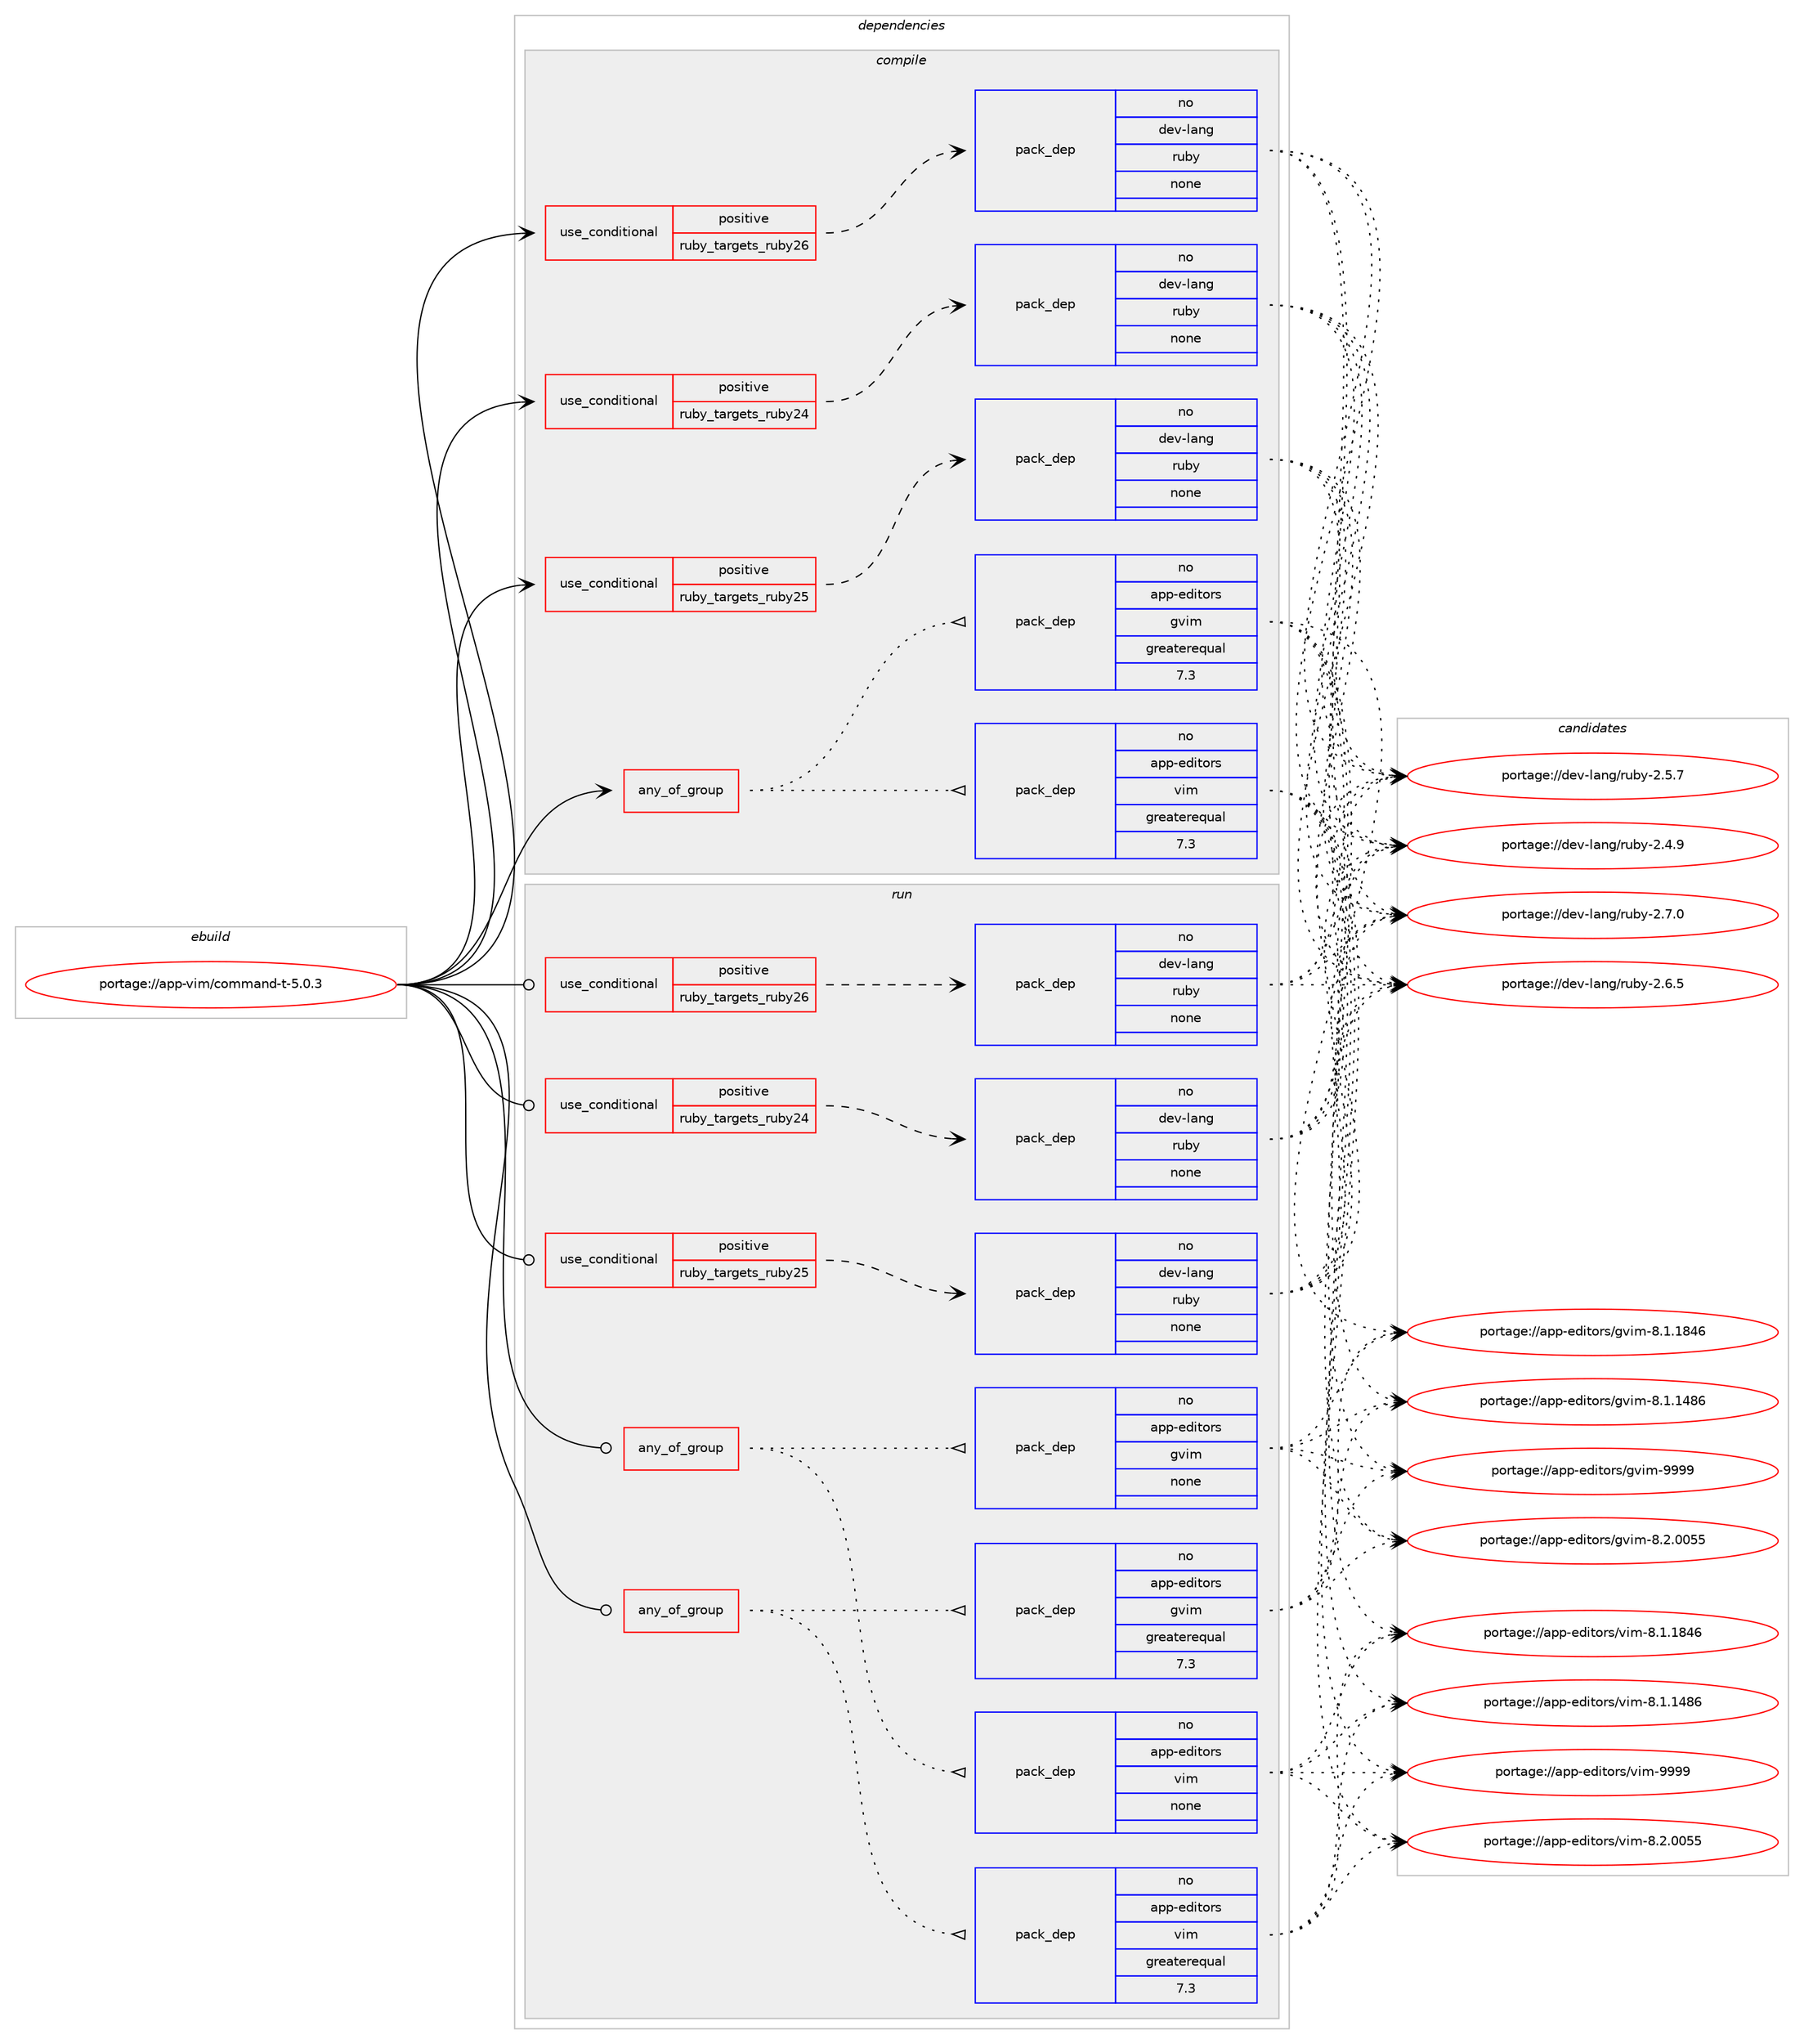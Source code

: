 digraph prolog {

# *************
# Graph options
# *************

newrank=true;
concentrate=true;
compound=true;
graph [rankdir=LR,fontname=Helvetica,fontsize=10,ranksep=1.5];#, ranksep=2.5, nodesep=0.2];
edge  [arrowhead=vee];
node  [fontname=Helvetica,fontsize=10];

# **********
# The ebuild
# **********

subgraph cluster_leftcol {
color=gray;
rank=same;
label=<<i>ebuild</i>>;
id [label="portage://app-vim/command-t-5.0.3", color=red, width=4, href="../app-vim/command-t-5.0.3.svg"];
}

# ****************
# The dependencies
# ****************

subgraph cluster_midcol {
color=gray;
label=<<i>dependencies</i>>;
subgraph cluster_compile {
fillcolor="#eeeeee";
style=filled;
label=<<i>compile</i>>;
subgraph any7529 {
dependency590316 [label=<<TABLE BORDER="0" CELLBORDER="1" CELLSPACING="0" CELLPADDING="4"><TR><TD CELLPADDING="10">any_of_group</TD></TR></TABLE>>, shape=none, color=red];subgraph pack443345 {
dependency590317 [label=<<TABLE BORDER="0" CELLBORDER="1" CELLSPACING="0" CELLPADDING="4" WIDTH="220"><TR><TD ROWSPAN="6" CELLPADDING="30">pack_dep</TD></TR><TR><TD WIDTH="110">no</TD></TR><TR><TD>app-editors</TD></TR><TR><TD>vim</TD></TR><TR><TD>greaterequal</TD></TR><TR><TD>7.3</TD></TR></TABLE>>, shape=none, color=blue];
}
dependency590316:e -> dependency590317:w [weight=20,style="dotted",arrowhead="oinv"];
subgraph pack443346 {
dependency590318 [label=<<TABLE BORDER="0" CELLBORDER="1" CELLSPACING="0" CELLPADDING="4" WIDTH="220"><TR><TD ROWSPAN="6" CELLPADDING="30">pack_dep</TD></TR><TR><TD WIDTH="110">no</TD></TR><TR><TD>app-editors</TD></TR><TR><TD>gvim</TD></TR><TR><TD>greaterequal</TD></TR><TR><TD>7.3</TD></TR></TABLE>>, shape=none, color=blue];
}
dependency590316:e -> dependency590318:w [weight=20,style="dotted",arrowhead="oinv"];
}
id:e -> dependency590316:w [weight=20,style="solid",arrowhead="vee"];
subgraph cond139181 {
dependency590319 [label=<<TABLE BORDER="0" CELLBORDER="1" CELLSPACING="0" CELLPADDING="4"><TR><TD ROWSPAN="3" CELLPADDING="10">use_conditional</TD></TR><TR><TD>positive</TD></TR><TR><TD>ruby_targets_ruby24</TD></TR></TABLE>>, shape=none, color=red];
subgraph pack443347 {
dependency590320 [label=<<TABLE BORDER="0" CELLBORDER="1" CELLSPACING="0" CELLPADDING="4" WIDTH="220"><TR><TD ROWSPAN="6" CELLPADDING="30">pack_dep</TD></TR><TR><TD WIDTH="110">no</TD></TR><TR><TD>dev-lang</TD></TR><TR><TD>ruby</TD></TR><TR><TD>none</TD></TR><TR><TD></TD></TR></TABLE>>, shape=none, color=blue];
}
dependency590319:e -> dependency590320:w [weight=20,style="dashed",arrowhead="vee"];
}
id:e -> dependency590319:w [weight=20,style="solid",arrowhead="vee"];
subgraph cond139182 {
dependency590321 [label=<<TABLE BORDER="0" CELLBORDER="1" CELLSPACING="0" CELLPADDING="4"><TR><TD ROWSPAN="3" CELLPADDING="10">use_conditional</TD></TR><TR><TD>positive</TD></TR><TR><TD>ruby_targets_ruby25</TD></TR></TABLE>>, shape=none, color=red];
subgraph pack443348 {
dependency590322 [label=<<TABLE BORDER="0" CELLBORDER="1" CELLSPACING="0" CELLPADDING="4" WIDTH="220"><TR><TD ROWSPAN="6" CELLPADDING="30">pack_dep</TD></TR><TR><TD WIDTH="110">no</TD></TR><TR><TD>dev-lang</TD></TR><TR><TD>ruby</TD></TR><TR><TD>none</TD></TR><TR><TD></TD></TR></TABLE>>, shape=none, color=blue];
}
dependency590321:e -> dependency590322:w [weight=20,style="dashed",arrowhead="vee"];
}
id:e -> dependency590321:w [weight=20,style="solid",arrowhead="vee"];
subgraph cond139183 {
dependency590323 [label=<<TABLE BORDER="0" CELLBORDER="1" CELLSPACING="0" CELLPADDING="4"><TR><TD ROWSPAN="3" CELLPADDING="10">use_conditional</TD></TR><TR><TD>positive</TD></TR><TR><TD>ruby_targets_ruby26</TD></TR></TABLE>>, shape=none, color=red];
subgraph pack443349 {
dependency590324 [label=<<TABLE BORDER="0" CELLBORDER="1" CELLSPACING="0" CELLPADDING="4" WIDTH="220"><TR><TD ROWSPAN="6" CELLPADDING="30">pack_dep</TD></TR><TR><TD WIDTH="110">no</TD></TR><TR><TD>dev-lang</TD></TR><TR><TD>ruby</TD></TR><TR><TD>none</TD></TR><TR><TD></TD></TR></TABLE>>, shape=none, color=blue];
}
dependency590323:e -> dependency590324:w [weight=20,style="dashed",arrowhead="vee"];
}
id:e -> dependency590323:w [weight=20,style="solid",arrowhead="vee"];
}
subgraph cluster_compileandrun {
fillcolor="#eeeeee";
style=filled;
label=<<i>compile and run</i>>;
}
subgraph cluster_run {
fillcolor="#eeeeee";
style=filled;
label=<<i>run</i>>;
subgraph any7530 {
dependency590325 [label=<<TABLE BORDER="0" CELLBORDER="1" CELLSPACING="0" CELLPADDING="4"><TR><TD CELLPADDING="10">any_of_group</TD></TR></TABLE>>, shape=none, color=red];subgraph pack443350 {
dependency590326 [label=<<TABLE BORDER="0" CELLBORDER="1" CELLSPACING="0" CELLPADDING="4" WIDTH="220"><TR><TD ROWSPAN="6" CELLPADDING="30">pack_dep</TD></TR><TR><TD WIDTH="110">no</TD></TR><TR><TD>app-editors</TD></TR><TR><TD>vim</TD></TR><TR><TD>greaterequal</TD></TR><TR><TD>7.3</TD></TR></TABLE>>, shape=none, color=blue];
}
dependency590325:e -> dependency590326:w [weight=20,style="dotted",arrowhead="oinv"];
subgraph pack443351 {
dependency590327 [label=<<TABLE BORDER="0" CELLBORDER="1" CELLSPACING="0" CELLPADDING="4" WIDTH="220"><TR><TD ROWSPAN="6" CELLPADDING="30">pack_dep</TD></TR><TR><TD WIDTH="110">no</TD></TR><TR><TD>app-editors</TD></TR><TR><TD>gvim</TD></TR><TR><TD>greaterequal</TD></TR><TR><TD>7.3</TD></TR></TABLE>>, shape=none, color=blue];
}
dependency590325:e -> dependency590327:w [weight=20,style="dotted",arrowhead="oinv"];
}
id:e -> dependency590325:w [weight=20,style="solid",arrowhead="odot"];
subgraph any7531 {
dependency590328 [label=<<TABLE BORDER="0" CELLBORDER="1" CELLSPACING="0" CELLPADDING="4"><TR><TD CELLPADDING="10">any_of_group</TD></TR></TABLE>>, shape=none, color=red];subgraph pack443352 {
dependency590329 [label=<<TABLE BORDER="0" CELLBORDER="1" CELLSPACING="0" CELLPADDING="4" WIDTH="220"><TR><TD ROWSPAN="6" CELLPADDING="30">pack_dep</TD></TR><TR><TD WIDTH="110">no</TD></TR><TR><TD>app-editors</TD></TR><TR><TD>vim</TD></TR><TR><TD>none</TD></TR><TR><TD></TD></TR></TABLE>>, shape=none, color=blue];
}
dependency590328:e -> dependency590329:w [weight=20,style="dotted",arrowhead="oinv"];
subgraph pack443353 {
dependency590330 [label=<<TABLE BORDER="0" CELLBORDER="1" CELLSPACING="0" CELLPADDING="4" WIDTH="220"><TR><TD ROWSPAN="6" CELLPADDING="30">pack_dep</TD></TR><TR><TD WIDTH="110">no</TD></TR><TR><TD>app-editors</TD></TR><TR><TD>gvim</TD></TR><TR><TD>none</TD></TR><TR><TD></TD></TR></TABLE>>, shape=none, color=blue];
}
dependency590328:e -> dependency590330:w [weight=20,style="dotted",arrowhead="oinv"];
}
id:e -> dependency590328:w [weight=20,style="solid",arrowhead="odot"];
subgraph cond139184 {
dependency590331 [label=<<TABLE BORDER="0" CELLBORDER="1" CELLSPACING="0" CELLPADDING="4"><TR><TD ROWSPAN="3" CELLPADDING="10">use_conditional</TD></TR><TR><TD>positive</TD></TR><TR><TD>ruby_targets_ruby24</TD></TR></TABLE>>, shape=none, color=red];
subgraph pack443354 {
dependency590332 [label=<<TABLE BORDER="0" CELLBORDER="1" CELLSPACING="0" CELLPADDING="4" WIDTH="220"><TR><TD ROWSPAN="6" CELLPADDING="30">pack_dep</TD></TR><TR><TD WIDTH="110">no</TD></TR><TR><TD>dev-lang</TD></TR><TR><TD>ruby</TD></TR><TR><TD>none</TD></TR><TR><TD></TD></TR></TABLE>>, shape=none, color=blue];
}
dependency590331:e -> dependency590332:w [weight=20,style="dashed",arrowhead="vee"];
}
id:e -> dependency590331:w [weight=20,style="solid",arrowhead="odot"];
subgraph cond139185 {
dependency590333 [label=<<TABLE BORDER="0" CELLBORDER="1" CELLSPACING="0" CELLPADDING="4"><TR><TD ROWSPAN="3" CELLPADDING="10">use_conditional</TD></TR><TR><TD>positive</TD></TR><TR><TD>ruby_targets_ruby25</TD></TR></TABLE>>, shape=none, color=red];
subgraph pack443355 {
dependency590334 [label=<<TABLE BORDER="0" CELLBORDER="1" CELLSPACING="0" CELLPADDING="4" WIDTH="220"><TR><TD ROWSPAN="6" CELLPADDING="30">pack_dep</TD></TR><TR><TD WIDTH="110">no</TD></TR><TR><TD>dev-lang</TD></TR><TR><TD>ruby</TD></TR><TR><TD>none</TD></TR><TR><TD></TD></TR></TABLE>>, shape=none, color=blue];
}
dependency590333:e -> dependency590334:w [weight=20,style="dashed",arrowhead="vee"];
}
id:e -> dependency590333:w [weight=20,style="solid",arrowhead="odot"];
subgraph cond139186 {
dependency590335 [label=<<TABLE BORDER="0" CELLBORDER="1" CELLSPACING="0" CELLPADDING="4"><TR><TD ROWSPAN="3" CELLPADDING="10">use_conditional</TD></TR><TR><TD>positive</TD></TR><TR><TD>ruby_targets_ruby26</TD></TR></TABLE>>, shape=none, color=red];
subgraph pack443356 {
dependency590336 [label=<<TABLE BORDER="0" CELLBORDER="1" CELLSPACING="0" CELLPADDING="4" WIDTH="220"><TR><TD ROWSPAN="6" CELLPADDING="30">pack_dep</TD></TR><TR><TD WIDTH="110">no</TD></TR><TR><TD>dev-lang</TD></TR><TR><TD>ruby</TD></TR><TR><TD>none</TD></TR><TR><TD></TD></TR></TABLE>>, shape=none, color=blue];
}
dependency590335:e -> dependency590336:w [weight=20,style="dashed",arrowhead="vee"];
}
id:e -> dependency590335:w [weight=20,style="solid",arrowhead="odot"];
}
}

# **************
# The candidates
# **************

subgraph cluster_choices {
rank=same;
color=gray;
label=<<i>candidates</i>>;

subgraph choice443345 {
color=black;
nodesep=1;
choice9711211245101100105116111114115471181051094557575757 [label="portage://app-editors/vim-9999", color=red, width=4,href="../app-editors/vim-9999.svg"];
choice971121124510110010511611111411547118105109455646504648485353 [label="portage://app-editors/vim-8.2.0055", color=red, width=4,href="../app-editors/vim-8.2.0055.svg"];
choice971121124510110010511611111411547118105109455646494649565254 [label="portage://app-editors/vim-8.1.1846", color=red, width=4,href="../app-editors/vim-8.1.1846.svg"];
choice971121124510110010511611111411547118105109455646494649525654 [label="portage://app-editors/vim-8.1.1486", color=red, width=4,href="../app-editors/vim-8.1.1486.svg"];
dependency590317:e -> choice9711211245101100105116111114115471181051094557575757:w [style=dotted,weight="100"];
dependency590317:e -> choice971121124510110010511611111411547118105109455646504648485353:w [style=dotted,weight="100"];
dependency590317:e -> choice971121124510110010511611111411547118105109455646494649565254:w [style=dotted,weight="100"];
dependency590317:e -> choice971121124510110010511611111411547118105109455646494649525654:w [style=dotted,weight="100"];
}
subgraph choice443346 {
color=black;
nodesep=1;
choice9711211245101100105116111114115471031181051094557575757 [label="portage://app-editors/gvim-9999", color=red, width=4,href="../app-editors/gvim-9999.svg"];
choice971121124510110010511611111411547103118105109455646504648485353 [label="portage://app-editors/gvim-8.2.0055", color=red, width=4,href="../app-editors/gvim-8.2.0055.svg"];
choice971121124510110010511611111411547103118105109455646494649565254 [label="portage://app-editors/gvim-8.1.1846", color=red, width=4,href="../app-editors/gvim-8.1.1846.svg"];
choice971121124510110010511611111411547103118105109455646494649525654 [label="portage://app-editors/gvim-8.1.1486", color=red, width=4,href="../app-editors/gvim-8.1.1486.svg"];
dependency590318:e -> choice9711211245101100105116111114115471031181051094557575757:w [style=dotted,weight="100"];
dependency590318:e -> choice971121124510110010511611111411547103118105109455646504648485353:w [style=dotted,weight="100"];
dependency590318:e -> choice971121124510110010511611111411547103118105109455646494649565254:w [style=dotted,weight="100"];
dependency590318:e -> choice971121124510110010511611111411547103118105109455646494649525654:w [style=dotted,weight="100"];
}
subgraph choice443347 {
color=black;
nodesep=1;
choice10010111845108971101034711411798121455046554648 [label="portage://dev-lang/ruby-2.7.0", color=red, width=4,href="../dev-lang/ruby-2.7.0.svg"];
choice10010111845108971101034711411798121455046544653 [label="portage://dev-lang/ruby-2.6.5", color=red, width=4,href="../dev-lang/ruby-2.6.5.svg"];
choice10010111845108971101034711411798121455046534655 [label="portage://dev-lang/ruby-2.5.7", color=red, width=4,href="../dev-lang/ruby-2.5.7.svg"];
choice10010111845108971101034711411798121455046524657 [label="portage://dev-lang/ruby-2.4.9", color=red, width=4,href="../dev-lang/ruby-2.4.9.svg"];
dependency590320:e -> choice10010111845108971101034711411798121455046554648:w [style=dotted,weight="100"];
dependency590320:e -> choice10010111845108971101034711411798121455046544653:w [style=dotted,weight="100"];
dependency590320:e -> choice10010111845108971101034711411798121455046534655:w [style=dotted,weight="100"];
dependency590320:e -> choice10010111845108971101034711411798121455046524657:w [style=dotted,weight="100"];
}
subgraph choice443348 {
color=black;
nodesep=1;
choice10010111845108971101034711411798121455046554648 [label="portage://dev-lang/ruby-2.7.0", color=red, width=4,href="../dev-lang/ruby-2.7.0.svg"];
choice10010111845108971101034711411798121455046544653 [label="portage://dev-lang/ruby-2.6.5", color=red, width=4,href="../dev-lang/ruby-2.6.5.svg"];
choice10010111845108971101034711411798121455046534655 [label="portage://dev-lang/ruby-2.5.7", color=red, width=4,href="../dev-lang/ruby-2.5.7.svg"];
choice10010111845108971101034711411798121455046524657 [label="portage://dev-lang/ruby-2.4.9", color=red, width=4,href="../dev-lang/ruby-2.4.9.svg"];
dependency590322:e -> choice10010111845108971101034711411798121455046554648:w [style=dotted,weight="100"];
dependency590322:e -> choice10010111845108971101034711411798121455046544653:w [style=dotted,weight="100"];
dependency590322:e -> choice10010111845108971101034711411798121455046534655:w [style=dotted,weight="100"];
dependency590322:e -> choice10010111845108971101034711411798121455046524657:w [style=dotted,weight="100"];
}
subgraph choice443349 {
color=black;
nodesep=1;
choice10010111845108971101034711411798121455046554648 [label="portage://dev-lang/ruby-2.7.0", color=red, width=4,href="../dev-lang/ruby-2.7.0.svg"];
choice10010111845108971101034711411798121455046544653 [label="portage://dev-lang/ruby-2.6.5", color=red, width=4,href="../dev-lang/ruby-2.6.5.svg"];
choice10010111845108971101034711411798121455046534655 [label="portage://dev-lang/ruby-2.5.7", color=red, width=4,href="../dev-lang/ruby-2.5.7.svg"];
choice10010111845108971101034711411798121455046524657 [label="portage://dev-lang/ruby-2.4.9", color=red, width=4,href="../dev-lang/ruby-2.4.9.svg"];
dependency590324:e -> choice10010111845108971101034711411798121455046554648:w [style=dotted,weight="100"];
dependency590324:e -> choice10010111845108971101034711411798121455046544653:w [style=dotted,weight="100"];
dependency590324:e -> choice10010111845108971101034711411798121455046534655:w [style=dotted,weight="100"];
dependency590324:e -> choice10010111845108971101034711411798121455046524657:w [style=dotted,weight="100"];
}
subgraph choice443350 {
color=black;
nodesep=1;
choice9711211245101100105116111114115471181051094557575757 [label="portage://app-editors/vim-9999", color=red, width=4,href="../app-editors/vim-9999.svg"];
choice971121124510110010511611111411547118105109455646504648485353 [label="portage://app-editors/vim-8.2.0055", color=red, width=4,href="../app-editors/vim-8.2.0055.svg"];
choice971121124510110010511611111411547118105109455646494649565254 [label="portage://app-editors/vim-8.1.1846", color=red, width=4,href="../app-editors/vim-8.1.1846.svg"];
choice971121124510110010511611111411547118105109455646494649525654 [label="portage://app-editors/vim-8.1.1486", color=red, width=4,href="../app-editors/vim-8.1.1486.svg"];
dependency590326:e -> choice9711211245101100105116111114115471181051094557575757:w [style=dotted,weight="100"];
dependency590326:e -> choice971121124510110010511611111411547118105109455646504648485353:w [style=dotted,weight="100"];
dependency590326:e -> choice971121124510110010511611111411547118105109455646494649565254:w [style=dotted,weight="100"];
dependency590326:e -> choice971121124510110010511611111411547118105109455646494649525654:w [style=dotted,weight="100"];
}
subgraph choice443351 {
color=black;
nodesep=1;
choice9711211245101100105116111114115471031181051094557575757 [label="portage://app-editors/gvim-9999", color=red, width=4,href="../app-editors/gvim-9999.svg"];
choice971121124510110010511611111411547103118105109455646504648485353 [label="portage://app-editors/gvim-8.2.0055", color=red, width=4,href="../app-editors/gvim-8.2.0055.svg"];
choice971121124510110010511611111411547103118105109455646494649565254 [label="portage://app-editors/gvim-8.1.1846", color=red, width=4,href="../app-editors/gvim-8.1.1846.svg"];
choice971121124510110010511611111411547103118105109455646494649525654 [label="portage://app-editors/gvim-8.1.1486", color=red, width=4,href="../app-editors/gvim-8.1.1486.svg"];
dependency590327:e -> choice9711211245101100105116111114115471031181051094557575757:w [style=dotted,weight="100"];
dependency590327:e -> choice971121124510110010511611111411547103118105109455646504648485353:w [style=dotted,weight="100"];
dependency590327:e -> choice971121124510110010511611111411547103118105109455646494649565254:w [style=dotted,weight="100"];
dependency590327:e -> choice971121124510110010511611111411547103118105109455646494649525654:w [style=dotted,weight="100"];
}
subgraph choice443352 {
color=black;
nodesep=1;
choice9711211245101100105116111114115471181051094557575757 [label="portage://app-editors/vim-9999", color=red, width=4,href="../app-editors/vim-9999.svg"];
choice971121124510110010511611111411547118105109455646504648485353 [label="portage://app-editors/vim-8.2.0055", color=red, width=4,href="../app-editors/vim-8.2.0055.svg"];
choice971121124510110010511611111411547118105109455646494649565254 [label="portage://app-editors/vim-8.1.1846", color=red, width=4,href="../app-editors/vim-8.1.1846.svg"];
choice971121124510110010511611111411547118105109455646494649525654 [label="portage://app-editors/vim-8.1.1486", color=red, width=4,href="../app-editors/vim-8.1.1486.svg"];
dependency590329:e -> choice9711211245101100105116111114115471181051094557575757:w [style=dotted,weight="100"];
dependency590329:e -> choice971121124510110010511611111411547118105109455646504648485353:w [style=dotted,weight="100"];
dependency590329:e -> choice971121124510110010511611111411547118105109455646494649565254:w [style=dotted,weight="100"];
dependency590329:e -> choice971121124510110010511611111411547118105109455646494649525654:w [style=dotted,weight="100"];
}
subgraph choice443353 {
color=black;
nodesep=1;
choice9711211245101100105116111114115471031181051094557575757 [label="portage://app-editors/gvim-9999", color=red, width=4,href="../app-editors/gvim-9999.svg"];
choice971121124510110010511611111411547103118105109455646504648485353 [label="portage://app-editors/gvim-8.2.0055", color=red, width=4,href="../app-editors/gvim-8.2.0055.svg"];
choice971121124510110010511611111411547103118105109455646494649565254 [label="portage://app-editors/gvim-8.1.1846", color=red, width=4,href="../app-editors/gvim-8.1.1846.svg"];
choice971121124510110010511611111411547103118105109455646494649525654 [label="portage://app-editors/gvim-8.1.1486", color=red, width=4,href="../app-editors/gvim-8.1.1486.svg"];
dependency590330:e -> choice9711211245101100105116111114115471031181051094557575757:w [style=dotted,weight="100"];
dependency590330:e -> choice971121124510110010511611111411547103118105109455646504648485353:w [style=dotted,weight="100"];
dependency590330:e -> choice971121124510110010511611111411547103118105109455646494649565254:w [style=dotted,weight="100"];
dependency590330:e -> choice971121124510110010511611111411547103118105109455646494649525654:w [style=dotted,weight="100"];
}
subgraph choice443354 {
color=black;
nodesep=1;
choice10010111845108971101034711411798121455046554648 [label="portage://dev-lang/ruby-2.7.0", color=red, width=4,href="../dev-lang/ruby-2.7.0.svg"];
choice10010111845108971101034711411798121455046544653 [label="portage://dev-lang/ruby-2.6.5", color=red, width=4,href="../dev-lang/ruby-2.6.5.svg"];
choice10010111845108971101034711411798121455046534655 [label="portage://dev-lang/ruby-2.5.7", color=red, width=4,href="../dev-lang/ruby-2.5.7.svg"];
choice10010111845108971101034711411798121455046524657 [label="portage://dev-lang/ruby-2.4.9", color=red, width=4,href="../dev-lang/ruby-2.4.9.svg"];
dependency590332:e -> choice10010111845108971101034711411798121455046554648:w [style=dotted,weight="100"];
dependency590332:e -> choice10010111845108971101034711411798121455046544653:w [style=dotted,weight="100"];
dependency590332:e -> choice10010111845108971101034711411798121455046534655:w [style=dotted,weight="100"];
dependency590332:e -> choice10010111845108971101034711411798121455046524657:w [style=dotted,weight="100"];
}
subgraph choice443355 {
color=black;
nodesep=1;
choice10010111845108971101034711411798121455046554648 [label="portage://dev-lang/ruby-2.7.0", color=red, width=4,href="../dev-lang/ruby-2.7.0.svg"];
choice10010111845108971101034711411798121455046544653 [label="portage://dev-lang/ruby-2.6.5", color=red, width=4,href="../dev-lang/ruby-2.6.5.svg"];
choice10010111845108971101034711411798121455046534655 [label="portage://dev-lang/ruby-2.5.7", color=red, width=4,href="../dev-lang/ruby-2.5.7.svg"];
choice10010111845108971101034711411798121455046524657 [label="portage://dev-lang/ruby-2.4.9", color=red, width=4,href="../dev-lang/ruby-2.4.9.svg"];
dependency590334:e -> choice10010111845108971101034711411798121455046554648:w [style=dotted,weight="100"];
dependency590334:e -> choice10010111845108971101034711411798121455046544653:w [style=dotted,weight="100"];
dependency590334:e -> choice10010111845108971101034711411798121455046534655:w [style=dotted,weight="100"];
dependency590334:e -> choice10010111845108971101034711411798121455046524657:w [style=dotted,weight="100"];
}
subgraph choice443356 {
color=black;
nodesep=1;
choice10010111845108971101034711411798121455046554648 [label="portage://dev-lang/ruby-2.7.0", color=red, width=4,href="../dev-lang/ruby-2.7.0.svg"];
choice10010111845108971101034711411798121455046544653 [label="portage://dev-lang/ruby-2.6.5", color=red, width=4,href="../dev-lang/ruby-2.6.5.svg"];
choice10010111845108971101034711411798121455046534655 [label="portage://dev-lang/ruby-2.5.7", color=red, width=4,href="../dev-lang/ruby-2.5.7.svg"];
choice10010111845108971101034711411798121455046524657 [label="portage://dev-lang/ruby-2.4.9", color=red, width=4,href="../dev-lang/ruby-2.4.9.svg"];
dependency590336:e -> choice10010111845108971101034711411798121455046554648:w [style=dotted,weight="100"];
dependency590336:e -> choice10010111845108971101034711411798121455046544653:w [style=dotted,weight="100"];
dependency590336:e -> choice10010111845108971101034711411798121455046534655:w [style=dotted,weight="100"];
dependency590336:e -> choice10010111845108971101034711411798121455046524657:w [style=dotted,weight="100"];
}
}

}
